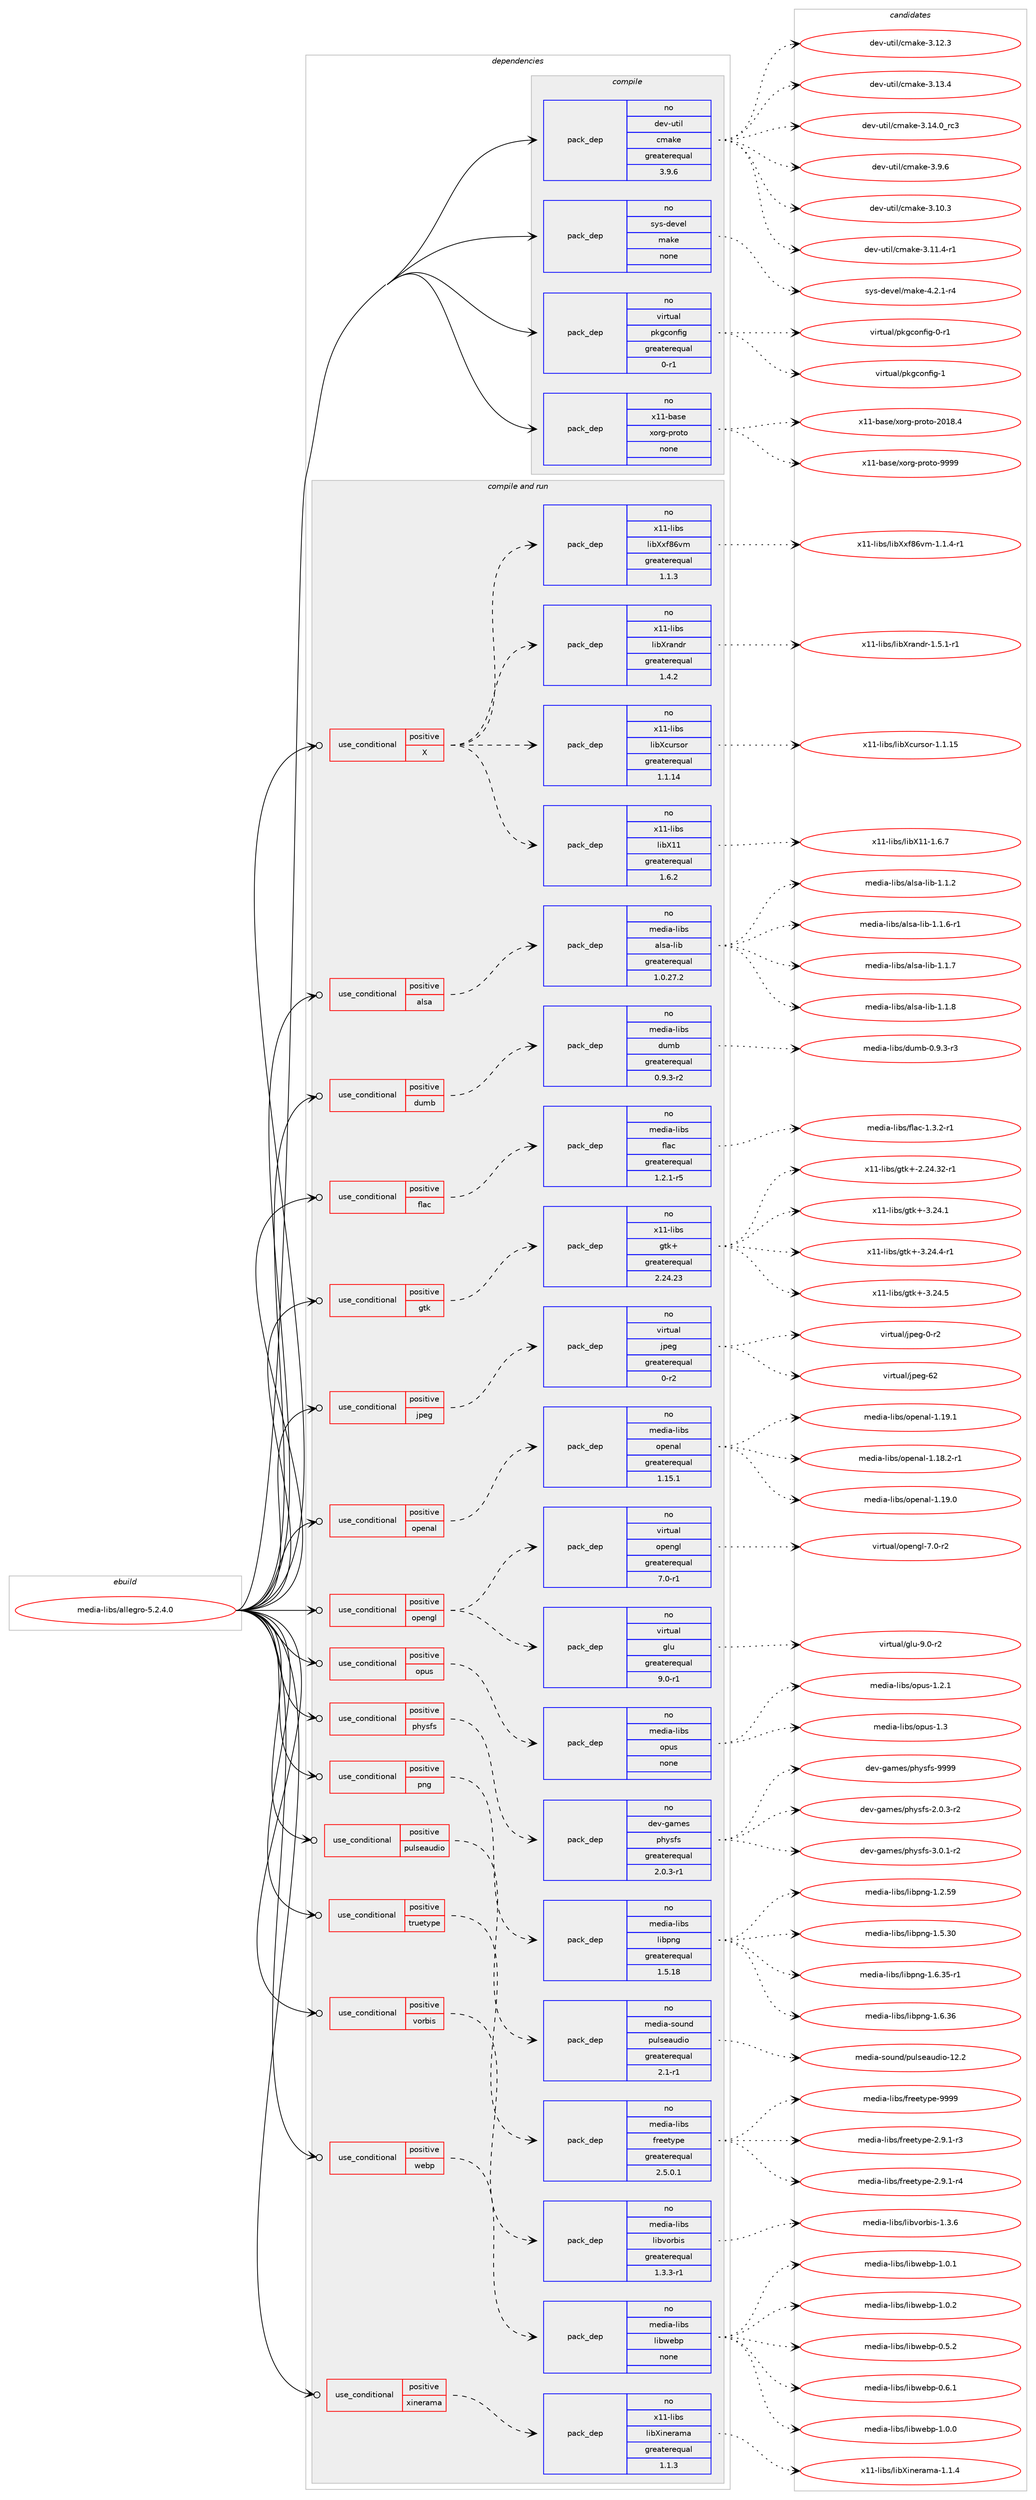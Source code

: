 digraph prolog {

# *************
# Graph options
# *************

newrank=true;
concentrate=true;
compound=true;
graph [rankdir=LR,fontname=Helvetica,fontsize=10,ranksep=1.5];#, ranksep=2.5, nodesep=0.2];
edge  [arrowhead=vee];
node  [fontname=Helvetica,fontsize=10];

# **********
# The ebuild
# **********

subgraph cluster_leftcol {
color=gray;
rank=same;
label=<<i>ebuild</i>>;
id [label="media-libs/allegro-5.2.4.0", color=red, width=4, href="../media-libs/allegro-5.2.4.0.svg"];
}

# ****************
# The dependencies
# ****************

subgraph cluster_midcol {
color=gray;
label=<<i>dependencies</i>>;
subgraph cluster_compile {
fillcolor="#eeeeee";
style=filled;
label=<<i>compile</i>>;
subgraph pack1149641 {
dependency1608743 [label=<<TABLE BORDER="0" CELLBORDER="1" CELLSPACING="0" CELLPADDING="4" WIDTH="220"><TR><TD ROWSPAN="6" CELLPADDING="30">pack_dep</TD></TR><TR><TD WIDTH="110">no</TD></TR><TR><TD>dev-util</TD></TR><TR><TD>cmake</TD></TR><TR><TD>greaterequal</TD></TR><TR><TD>3.9.6</TD></TR></TABLE>>, shape=none, color=blue];
}
id:e -> dependency1608743:w [weight=20,style="solid",arrowhead="vee"];
subgraph pack1149642 {
dependency1608744 [label=<<TABLE BORDER="0" CELLBORDER="1" CELLSPACING="0" CELLPADDING="4" WIDTH="220"><TR><TD ROWSPAN="6" CELLPADDING="30">pack_dep</TD></TR><TR><TD WIDTH="110">no</TD></TR><TR><TD>sys-devel</TD></TR><TR><TD>make</TD></TR><TR><TD>none</TD></TR><TR><TD></TD></TR></TABLE>>, shape=none, color=blue];
}
id:e -> dependency1608744:w [weight=20,style="solid",arrowhead="vee"];
subgraph pack1149643 {
dependency1608745 [label=<<TABLE BORDER="0" CELLBORDER="1" CELLSPACING="0" CELLPADDING="4" WIDTH="220"><TR><TD ROWSPAN="6" CELLPADDING="30">pack_dep</TD></TR><TR><TD WIDTH="110">no</TD></TR><TR><TD>virtual</TD></TR><TR><TD>pkgconfig</TD></TR><TR><TD>greaterequal</TD></TR><TR><TD>0-r1</TD></TR></TABLE>>, shape=none, color=blue];
}
id:e -> dependency1608745:w [weight=20,style="solid",arrowhead="vee"];
subgraph pack1149644 {
dependency1608746 [label=<<TABLE BORDER="0" CELLBORDER="1" CELLSPACING="0" CELLPADDING="4" WIDTH="220"><TR><TD ROWSPAN="6" CELLPADDING="30">pack_dep</TD></TR><TR><TD WIDTH="110">no</TD></TR><TR><TD>x11-base</TD></TR><TR><TD>xorg-proto</TD></TR><TR><TD>none</TD></TR><TR><TD></TD></TR></TABLE>>, shape=none, color=blue];
}
id:e -> dependency1608746:w [weight=20,style="solid",arrowhead="vee"];
}
subgraph cluster_compileandrun {
fillcolor="#eeeeee";
style=filled;
label=<<i>compile and run</i>>;
subgraph cond433450 {
dependency1608747 [label=<<TABLE BORDER="0" CELLBORDER="1" CELLSPACING="0" CELLPADDING="4"><TR><TD ROWSPAN="3" CELLPADDING="10">use_conditional</TD></TR><TR><TD>positive</TD></TR><TR><TD>X</TD></TR></TABLE>>, shape=none, color=red];
subgraph pack1149645 {
dependency1608748 [label=<<TABLE BORDER="0" CELLBORDER="1" CELLSPACING="0" CELLPADDING="4" WIDTH="220"><TR><TD ROWSPAN="6" CELLPADDING="30">pack_dep</TD></TR><TR><TD WIDTH="110">no</TD></TR><TR><TD>x11-libs</TD></TR><TR><TD>libX11</TD></TR><TR><TD>greaterequal</TD></TR><TR><TD>1.6.2</TD></TR></TABLE>>, shape=none, color=blue];
}
dependency1608747:e -> dependency1608748:w [weight=20,style="dashed",arrowhead="vee"];
subgraph pack1149646 {
dependency1608749 [label=<<TABLE BORDER="0" CELLBORDER="1" CELLSPACING="0" CELLPADDING="4" WIDTH="220"><TR><TD ROWSPAN="6" CELLPADDING="30">pack_dep</TD></TR><TR><TD WIDTH="110">no</TD></TR><TR><TD>x11-libs</TD></TR><TR><TD>libXcursor</TD></TR><TR><TD>greaterequal</TD></TR><TR><TD>1.1.14</TD></TR></TABLE>>, shape=none, color=blue];
}
dependency1608747:e -> dependency1608749:w [weight=20,style="dashed",arrowhead="vee"];
subgraph pack1149647 {
dependency1608750 [label=<<TABLE BORDER="0" CELLBORDER="1" CELLSPACING="0" CELLPADDING="4" WIDTH="220"><TR><TD ROWSPAN="6" CELLPADDING="30">pack_dep</TD></TR><TR><TD WIDTH="110">no</TD></TR><TR><TD>x11-libs</TD></TR><TR><TD>libXrandr</TD></TR><TR><TD>greaterequal</TD></TR><TR><TD>1.4.2</TD></TR></TABLE>>, shape=none, color=blue];
}
dependency1608747:e -> dependency1608750:w [weight=20,style="dashed",arrowhead="vee"];
subgraph pack1149648 {
dependency1608751 [label=<<TABLE BORDER="0" CELLBORDER="1" CELLSPACING="0" CELLPADDING="4" WIDTH="220"><TR><TD ROWSPAN="6" CELLPADDING="30">pack_dep</TD></TR><TR><TD WIDTH="110">no</TD></TR><TR><TD>x11-libs</TD></TR><TR><TD>libXxf86vm</TD></TR><TR><TD>greaterequal</TD></TR><TR><TD>1.1.3</TD></TR></TABLE>>, shape=none, color=blue];
}
dependency1608747:e -> dependency1608751:w [weight=20,style="dashed",arrowhead="vee"];
}
id:e -> dependency1608747:w [weight=20,style="solid",arrowhead="odotvee"];
subgraph cond433451 {
dependency1608752 [label=<<TABLE BORDER="0" CELLBORDER="1" CELLSPACING="0" CELLPADDING="4"><TR><TD ROWSPAN="3" CELLPADDING="10">use_conditional</TD></TR><TR><TD>positive</TD></TR><TR><TD>alsa</TD></TR></TABLE>>, shape=none, color=red];
subgraph pack1149649 {
dependency1608753 [label=<<TABLE BORDER="0" CELLBORDER="1" CELLSPACING="0" CELLPADDING="4" WIDTH="220"><TR><TD ROWSPAN="6" CELLPADDING="30">pack_dep</TD></TR><TR><TD WIDTH="110">no</TD></TR><TR><TD>media-libs</TD></TR><TR><TD>alsa-lib</TD></TR><TR><TD>greaterequal</TD></TR><TR><TD>1.0.27.2</TD></TR></TABLE>>, shape=none, color=blue];
}
dependency1608752:e -> dependency1608753:w [weight=20,style="dashed",arrowhead="vee"];
}
id:e -> dependency1608752:w [weight=20,style="solid",arrowhead="odotvee"];
subgraph cond433452 {
dependency1608754 [label=<<TABLE BORDER="0" CELLBORDER="1" CELLSPACING="0" CELLPADDING="4"><TR><TD ROWSPAN="3" CELLPADDING="10">use_conditional</TD></TR><TR><TD>positive</TD></TR><TR><TD>dumb</TD></TR></TABLE>>, shape=none, color=red];
subgraph pack1149650 {
dependency1608755 [label=<<TABLE BORDER="0" CELLBORDER="1" CELLSPACING="0" CELLPADDING="4" WIDTH="220"><TR><TD ROWSPAN="6" CELLPADDING="30">pack_dep</TD></TR><TR><TD WIDTH="110">no</TD></TR><TR><TD>media-libs</TD></TR><TR><TD>dumb</TD></TR><TR><TD>greaterequal</TD></TR><TR><TD>0.9.3-r2</TD></TR></TABLE>>, shape=none, color=blue];
}
dependency1608754:e -> dependency1608755:w [weight=20,style="dashed",arrowhead="vee"];
}
id:e -> dependency1608754:w [weight=20,style="solid",arrowhead="odotvee"];
subgraph cond433453 {
dependency1608756 [label=<<TABLE BORDER="0" CELLBORDER="1" CELLSPACING="0" CELLPADDING="4"><TR><TD ROWSPAN="3" CELLPADDING="10">use_conditional</TD></TR><TR><TD>positive</TD></TR><TR><TD>flac</TD></TR></TABLE>>, shape=none, color=red];
subgraph pack1149651 {
dependency1608757 [label=<<TABLE BORDER="0" CELLBORDER="1" CELLSPACING="0" CELLPADDING="4" WIDTH="220"><TR><TD ROWSPAN="6" CELLPADDING="30">pack_dep</TD></TR><TR><TD WIDTH="110">no</TD></TR><TR><TD>media-libs</TD></TR><TR><TD>flac</TD></TR><TR><TD>greaterequal</TD></TR><TR><TD>1.2.1-r5</TD></TR></TABLE>>, shape=none, color=blue];
}
dependency1608756:e -> dependency1608757:w [weight=20,style="dashed",arrowhead="vee"];
}
id:e -> dependency1608756:w [weight=20,style="solid",arrowhead="odotvee"];
subgraph cond433454 {
dependency1608758 [label=<<TABLE BORDER="0" CELLBORDER="1" CELLSPACING="0" CELLPADDING="4"><TR><TD ROWSPAN="3" CELLPADDING="10">use_conditional</TD></TR><TR><TD>positive</TD></TR><TR><TD>gtk</TD></TR></TABLE>>, shape=none, color=red];
subgraph pack1149652 {
dependency1608759 [label=<<TABLE BORDER="0" CELLBORDER="1" CELLSPACING="0" CELLPADDING="4" WIDTH="220"><TR><TD ROWSPAN="6" CELLPADDING="30">pack_dep</TD></TR><TR><TD WIDTH="110">no</TD></TR><TR><TD>x11-libs</TD></TR><TR><TD>gtk+</TD></TR><TR><TD>greaterequal</TD></TR><TR><TD>2.24.23</TD></TR></TABLE>>, shape=none, color=blue];
}
dependency1608758:e -> dependency1608759:w [weight=20,style="dashed",arrowhead="vee"];
}
id:e -> dependency1608758:w [weight=20,style="solid",arrowhead="odotvee"];
subgraph cond433455 {
dependency1608760 [label=<<TABLE BORDER="0" CELLBORDER="1" CELLSPACING="0" CELLPADDING="4"><TR><TD ROWSPAN="3" CELLPADDING="10">use_conditional</TD></TR><TR><TD>positive</TD></TR><TR><TD>jpeg</TD></TR></TABLE>>, shape=none, color=red];
subgraph pack1149653 {
dependency1608761 [label=<<TABLE BORDER="0" CELLBORDER="1" CELLSPACING="0" CELLPADDING="4" WIDTH="220"><TR><TD ROWSPAN="6" CELLPADDING="30">pack_dep</TD></TR><TR><TD WIDTH="110">no</TD></TR><TR><TD>virtual</TD></TR><TR><TD>jpeg</TD></TR><TR><TD>greaterequal</TD></TR><TR><TD>0-r2</TD></TR></TABLE>>, shape=none, color=blue];
}
dependency1608760:e -> dependency1608761:w [weight=20,style="dashed",arrowhead="vee"];
}
id:e -> dependency1608760:w [weight=20,style="solid",arrowhead="odotvee"];
subgraph cond433456 {
dependency1608762 [label=<<TABLE BORDER="0" CELLBORDER="1" CELLSPACING="0" CELLPADDING="4"><TR><TD ROWSPAN="3" CELLPADDING="10">use_conditional</TD></TR><TR><TD>positive</TD></TR><TR><TD>openal</TD></TR></TABLE>>, shape=none, color=red];
subgraph pack1149654 {
dependency1608763 [label=<<TABLE BORDER="0" CELLBORDER="1" CELLSPACING="0" CELLPADDING="4" WIDTH="220"><TR><TD ROWSPAN="6" CELLPADDING="30">pack_dep</TD></TR><TR><TD WIDTH="110">no</TD></TR><TR><TD>media-libs</TD></TR><TR><TD>openal</TD></TR><TR><TD>greaterequal</TD></TR><TR><TD>1.15.1</TD></TR></TABLE>>, shape=none, color=blue];
}
dependency1608762:e -> dependency1608763:w [weight=20,style="dashed",arrowhead="vee"];
}
id:e -> dependency1608762:w [weight=20,style="solid",arrowhead="odotvee"];
subgraph cond433457 {
dependency1608764 [label=<<TABLE BORDER="0" CELLBORDER="1" CELLSPACING="0" CELLPADDING="4"><TR><TD ROWSPAN="3" CELLPADDING="10">use_conditional</TD></TR><TR><TD>positive</TD></TR><TR><TD>opengl</TD></TR></TABLE>>, shape=none, color=red];
subgraph pack1149655 {
dependency1608765 [label=<<TABLE BORDER="0" CELLBORDER="1" CELLSPACING="0" CELLPADDING="4" WIDTH="220"><TR><TD ROWSPAN="6" CELLPADDING="30">pack_dep</TD></TR><TR><TD WIDTH="110">no</TD></TR><TR><TD>virtual</TD></TR><TR><TD>glu</TD></TR><TR><TD>greaterequal</TD></TR><TR><TD>9.0-r1</TD></TR></TABLE>>, shape=none, color=blue];
}
dependency1608764:e -> dependency1608765:w [weight=20,style="dashed",arrowhead="vee"];
subgraph pack1149656 {
dependency1608766 [label=<<TABLE BORDER="0" CELLBORDER="1" CELLSPACING="0" CELLPADDING="4" WIDTH="220"><TR><TD ROWSPAN="6" CELLPADDING="30">pack_dep</TD></TR><TR><TD WIDTH="110">no</TD></TR><TR><TD>virtual</TD></TR><TR><TD>opengl</TD></TR><TR><TD>greaterequal</TD></TR><TR><TD>7.0-r1</TD></TR></TABLE>>, shape=none, color=blue];
}
dependency1608764:e -> dependency1608766:w [weight=20,style="dashed",arrowhead="vee"];
}
id:e -> dependency1608764:w [weight=20,style="solid",arrowhead="odotvee"];
subgraph cond433458 {
dependency1608767 [label=<<TABLE BORDER="0" CELLBORDER="1" CELLSPACING="0" CELLPADDING="4"><TR><TD ROWSPAN="3" CELLPADDING="10">use_conditional</TD></TR><TR><TD>positive</TD></TR><TR><TD>opus</TD></TR></TABLE>>, shape=none, color=red];
subgraph pack1149657 {
dependency1608768 [label=<<TABLE BORDER="0" CELLBORDER="1" CELLSPACING="0" CELLPADDING="4" WIDTH="220"><TR><TD ROWSPAN="6" CELLPADDING="30">pack_dep</TD></TR><TR><TD WIDTH="110">no</TD></TR><TR><TD>media-libs</TD></TR><TR><TD>opus</TD></TR><TR><TD>none</TD></TR><TR><TD></TD></TR></TABLE>>, shape=none, color=blue];
}
dependency1608767:e -> dependency1608768:w [weight=20,style="dashed",arrowhead="vee"];
}
id:e -> dependency1608767:w [weight=20,style="solid",arrowhead="odotvee"];
subgraph cond433459 {
dependency1608769 [label=<<TABLE BORDER="0" CELLBORDER="1" CELLSPACING="0" CELLPADDING="4"><TR><TD ROWSPAN="3" CELLPADDING="10">use_conditional</TD></TR><TR><TD>positive</TD></TR><TR><TD>physfs</TD></TR></TABLE>>, shape=none, color=red];
subgraph pack1149658 {
dependency1608770 [label=<<TABLE BORDER="0" CELLBORDER="1" CELLSPACING="0" CELLPADDING="4" WIDTH="220"><TR><TD ROWSPAN="6" CELLPADDING="30">pack_dep</TD></TR><TR><TD WIDTH="110">no</TD></TR><TR><TD>dev-games</TD></TR><TR><TD>physfs</TD></TR><TR><TD>greaterequal</TD></TR><TR><TD>2.0.3-r1</TD></TR></TABLE>>, shape=none, color=blue];
}
dependency1608769:e -> dependency1608770:w [weight=20,style="dashed",arrowhead="vee"];
}
id:e -> dependency1608769:w [weight=20,style="solid",arrowhead="odotvee"];
subgraph cond433460 {
dependency1608771 [label=<<TABLE BORDER="0" CELLBORDER="1" CELLSPACING="0" CELLPADDING="4"><TR><TD ROWSPAN="3" CELLPADDING="10">use_conditional</TD></TR><TR><TD>positive</TD></TR><TR><TD>png</TD></TR></TABLE>>, shape=none, color=red];
subgraph pack1149659 {
dependency1608772 [label=<<TABLE BORDER="0" CELLBORDER="1" CELLSPACING="0" CELLPADDING="4" WIDTH="220"><TR><TD ROWSPAN="6" CELLPADDING="30">pack_dep</TD></TR><TR><TD WIDTH="110">no</TD></TR><TR><TD>media-libs</TD></TR><TR><TD>libpng</TD></TR><TR><TD>greaterequal</TD></TR><TR><TD>1.5.18</TD></TR></TABLE>>, shape=none, color=blue];
}
dependency1608771:e -> dependency1608772:w [weight=20,style="dashed",arrowhead="vee"];
}
id:e -> dependency1608771:w [weight=20,style="solid",arrowhead="odotvee"];
subgraph cond433461 {
dependency1608773 [label=<<TABLE BORDER="0" CELLBORDER="1" CELLSPACING="0" CELLPADDING="4"><TR><TD ROWSPAN="3" CELLPADDING="10">use_conditional</TD></TR><TR><TD>positive</TD></TR><TR><TD>pulseaudio</TD></TR></TABLE>>, shape=none, color=red];
subgraph pack1149660 {
dependency1608774 [label=<<TABLE BORDER="0" CELLBORDER="1" CELLSPACING="0" CELLPADDING="4" WIDTH="220"><TR><TD ROWSPAN="6" CELLPADDING="30">pack_dep</TD></TR><TR><TD WIDTH="110">no</TD></TR><TR><TD>media-sound</TD></TR><TR><TD>pulseaudio</TD></TR><TR><TD>greaterequal</TD></TR><TR><TD>2.1-r1</TD></TR></TABLE>>, shape=none, color=blue];
}
dependency1608773:e -> dependency1608774:w [weight=20,style="dashed",arrowhead="vee"];
}
id:e -> dependency1608773:w [weight=20,style="solid",arrowhead="odotvee"];
subgraph cond433462 {
dependency1608775 [label=<<TABLE BORDER="0" CELLBORDER="1" CELLSPACING="0" CELLPADDING="4"><TR><TD ROWSPAN="3" CELLPADDING="10">use_conditional</TD></TR><TR><TD>positive</TD></TR><TR><TD>truetype</TD></TR></TABLE>>, shape=none, color=red];
subgraph pack1149661 {
dependency1608776 [label=<<TABLE BORDER="0" CELLBORDER="1" CELLSPACING="0" CELLPADDING="4" WIDTH="220"><TR><TD ROWSPAN="6" CELLPADDING="30">pack_dep</TD></TR><TR><TD WIDTH="110">no</TD></TR><TR><TD>media-libs</TD></TR><TR><TD>freetype</TD></TR><TR><TD>greaterequal</TD></TR><TR><TD>2.5.0.1</TD></TR></TABLE>>, shape=none, color=blue];
}
dependency1608775:e -> dependency1608776:w [weight=20,style="dashed",arrowhead="vee"];
}
id:e -> dependency1608775:w [weight=20,style="solid",arrowhead="odotvee"];
subgraph cond433463 {
dependency1608777 [label=<<TABLE BORDER="0" CELLBORDER="1" CELLSPACING="0" CELLPADDING="4"><TR><TD ROWSPAN="3" CELLPADDING="10">use_conditional</TD></TR><TR><TD>positive</TD></TR><TR><TD>vorbis</TD></TR></TABLE>>, shape=none, color=red];
subgraph pack1149662 {
dependency1608778 [label=<<TABLE BORDER="0" CELLBORDER="1" CELLSPACING="0" CELLPADDING="4" WIDTH="220"><TR><TD ROWSPAN="6" CELLPADDING="30">pack_dep</TD></TR><TR><TD WIDTH="110">no</TD></TR><TR><TD>media-libs</TD></TR><TR><TD>libvorbis</TD></TR><TR><TD>greaterequal</TD></TR><TR><TD>1.3.3-r1</TD></TR></TABLE>>, shape=none, color=blue];
}
dependency1608777:e -> dependency1608778:w [weight=20,style="dashed",arrowhead="vee"];
}
id:e -> dependency1608777:w [weight=20,style="solid",arrowhead="odotvee"];
subgraph cond433464 {
dependency1608779 [label=<<TABLE BORDER="0" CELLBORDER="1" CELLSPACING="0" CELLPADDING="4"><TR><TD ROWSPAN="3" CELLPADDING="10">use_conditional</TD></TR><TR><TD>positive</TD></TR><TR><TD>webp</TD></TR></TABLE>>, shape=none, color=red];
subgraph pack1149663 {
dependency1608780 [label=<<TABLE BORDER="0" CELLBORDER="1" CELLSPACING="0" CELLPADDING="4" WIDTH="220"><TR><TD ROWSPAN="6" CELLPADDING="30">pack_dep</TD></TR><TR><TD WIDTH="110">no</TD></TR><TR><TD>media-libs</TD></TR><TR><TD>libwebp</TD></TR><TR><TD>none</TD></TR><TR><TD></TD></TR></TABLE>>, shape=none, color=blue];
}
dependency1608779:e -> dependency1608780:w [weight=20,style="dashed",arrowhead="vee"];
}
id:e -> dependency1608779:w [weight=20,style="solid",arrowhead="odotvee"];
subgraph cond433465 {
dependency1608781 [label=<<TABLE BORDER="0" CELLBORDER="1" CELLSPACING="0" CELLPADDING="4"><TR><TD ROWSPAN="3" CELLPADDING="10">use_conditional</TD></TR><TR><TD>positive</TD></TR><TR><TD>xinerama</TD></TR></TABLE>>, shape=none, color=red];
subgraph pack1149664 {
dependency1608782 [label=<<TABLE BORDER="0" CELLBORDER="1" CELLSPACING="0" CELLPADDING="4" WIDTH="220"><TR><TD ROWSPAN="6" CELLPADDING="30">pack_dep</TD></TR><TR><TD WIDTH="110">no</TD></TR><TR><TD>x11-libs</TD></TR><TR><TD>libXinerama</TD></TR><TR><TD>greaterequal</TD></TR><TR><TD>1.1.3</TD></TR></TABLE>>, shape=none, color=blue];
}
dependency1608781:e -> dependency1608782:w [weight=20,style="dashed",arrowhead="vee"];
}
id:e -> dependency1608781:w [weight=20,style="solid",arrowhead="odotvee"];
}
subgraph cluster_run {
fillcolor="#eeeeee";
style=filled;
label=<<i>run</i>>;
}
}

# **************
# The candidates
# **************

subgraph cluster_choices {
rank=same;
color=gray;
label=<<i>candidates</i>>;

subgraph choice1149641 {
color=black;
nodesep=1;
choice1001011184511711610510847991099710710145514649484651 [label="dev-util/cmake-3.10.3", color=red, width=4,href="../dev-util/cmake-3.10.3.svg"];
choice10010111845117116105108479910997107101455146494946524511449 [label="dev-util/cmake-3.11.4-r1", color=red, width=4,href="../dev-util/cmake-3.11.4-r1.svg"];
choice1001011184511711610510847991099710710145514649504651 [label="dev-util/cmake-3.12.3", color=red, width=4,href="../dev-util/cmake-3.12.3.svg"];
choice1001011184511711610510847991099710710145514649514652 [label="dev-util/cmake-3.13.4", color=red, width=4,href="../dev-util/cmake-3.13.4.svg"];
choice1001011184511711610510847991099710710145514649524648951149951 [label="dev-util/cmake-3.14.0_rc3", color=red, width=4,href="../dev-util/cmake-3.14.0_rc3.svg"];
choice10010111845117116105108479910997107101455146574654 [label="dev-util/cmake-3.9.6", color=red, width=4,href="../dev-util/cmake-3.9.6.svg"];
dependency1608743:e -> choice1001011184511711610510847991099710710145514649484651:w [style=dotted,weight="100"];
dependency1608743:e -> choice10010111845117116105108479910997107101455146494946524511449:w [style=dotted,weight="100"];
dependency1608743:e -> choice1001011184511711610510847991099710710145514649504651:w [style=dotted,weight="100"];
dependency1608743:e -> choice1001011184511711610510847991099710710145514649514652:w [style=dotted,weight="100"];
dependency1608743:e -> choice1001011184511711610510847991099710710145514649524648951149951:w [style=dotted,weight="100"];
dependency1608743:e -> choice10010111845117116105108479910997107101455146574654:w [style=dotted,weight="100"];
}
subgraph choice1149642 {
color=black;
nodesep=1;
choice1151211154510010111810110847109971071014552465046494511452 [label="sys-devel/make-4.2.1-r4", color=red, width=4,href="../sys-devel/make-4.2.1-r4.svg"];
dependency1608744:e -> choice1151211154510010111810110847109971071014552465046494511452:w [style=dotted,weight="100"];
}
subgraph choice1149643 {
color=black;
nodesep=1;
choice11810511411611797108471121071039911111010210510345484511449 [label="virtual/pkgconfig-0-r1", color=red, width=4,href="../virtual/pkgconfig-0-r1.svg"];
choice1181051141161179710847112107103991111101021051034549 [label="virtual/pkgconfig-1", color=red, width=4,href="../virtual/pkgconfig-1.svg"];
dependency1608745:e -> choice11810511411611797108471121071039911111010210510345484511449:w [style=dotted,weight="100"];
dependency1608745:e -> choice1181051141161179710847112107103991111101021051034549:w [style=dotted,weight="100"];
}
subgraph choice1149644 {
color=black;
nodesep=1;
choice1204949459897115101471201111141034511211411111611145504849564652 [label="x11-base/xorg-proto-2018.4", color=red, width=4,href="../x11-base/xorg-proto-2018.4.svg"];
choice120494945989711510147120111114103451121141111161114557575757 [label="x11-base/xorg-proto-9999", color=red, width=4,href="../x11-base/xorg-proto-9999.svg"];
dependency1608746:e -> choice1204949459897115101471201111141034511211411111611145504849564652:w [style=dotted,weight="100"];
dependency1608746:e -> choice120494945989711510147120111114103451121141111161114557575757:w [style=dotted,weight="100"];
}
subgraph choice1149645 {
color=black;
nodesep=1;
choice120494945108105981154710810598884949454946544655 [label="x11-libs/libX11-1.6.7", color=red, width=4,href="../x11-libs/libX11-1.6.7.svg"];
dependency1608748:e -> choice120494945108105981154710810598884949454946544655:w [style=dotted,weight="100"];
}
subgraph choice1149646 {
color=black;
nodesep=1;
choice120494945108105981154710810598889911711411511111445494649464953 [label="x11-libs/libXcursor-1.1.15", color=red, width=4,href="../x11-libs/libXcursor-1.1.15.svg"];
dependency1608749:e -> choice120494945108105981154710810598889911711411511111445494649464953:w [style=dotted,weight="100"];
}
subgraph choice1149647 {
color=black;
nodesep=1;
choice12049494510810598115471081059888114971101001144549465346494511449 [label="x11-libs/libXrandr-1.5.1-r1", color=red, width=4,href="../x11-libs/libXrandr-1.5.1-r1.svg"];
dependency1608750:e -> choice12049494510810598115471081059888114971101001144549465346494511449:w [style=dotted,weight="100"];
}
subgraph choice1149648 {
color=black;
nodesep=1;
choice1204949451081059811547108105988812010256541181094549464946524511449 [label="x11-libs/libXxf86vm-1.1.4-r1", color=red, width=4,href="../x11-libs/libXxf86vm-1.1.4-r1.svg"];
dependency1608751:e -> choice1204949451081059811547108105988812010256541181094549464946524511449:w [style=dotted,weight="100"];
}
subgraph choice1149649 {
color=black;
nodesep=1;
choice1091011001059745108105981154797108115974510810598454946494650 [label="media-libs/alsa-lib-1.1.2", color=red, width=4,href="../media-libs/alsa-lib-1.1.2.svg"];
choice10910110010597451081059811547971081159745108105984549464946544511449 [label="media-libs/alsa-lib-1.1.6-r1", color=red, width=4,href="../media-libs/alsa-lib-1.1.6-r1.svg"];
choice1091011001059745108105981154797108115974510810598454946494655 [label="media-libs/alsa-lib-1.1.7", color=red, width=4,href="../media-libs/alsa-lib-1.1.7.svg"];
choice1091011001059745108105981154797108115974510810598454946494656 [label="media-libs/alsa-lib-1.1.8", color=red, width=4,href="../media-libs/alsa-lib-1.1.8.svg"];
dependency1608753:e -> choice1091011001059745108105981154797108115974510810598454946494650:w [style=dotted,weight="100"];
dependency1608753:e -> choice10910110010597451081059811547971081159745108105984549464946544511449:w [style=dotted,weight="100"];
dependency1608753:e -> choice1091011001059745108105981154797108115974510810598454946494655:w [style=dotted,weight="100"];
dependency1608753:e -> choice1091011001059745108105981154797108115974510810598454946494656:w [style=dotted,weight="100"];
}
subgraph choice1149650 {
color=black;
nodesep=1;
choice10910110010597451081059811547100117109984548465746514511451 [label="media-libs/dumb-0.9.3-r3", color=red, width=4,href="../media-libs/dumb-0.9.3-r3.svg"];
dependency1608755:e -> choice10910110010597451081059811547100117109984548465746514511451:w [style=dotted,weight="100"];
}
subgraph choice1149651 {
color=black;
nodesep=1;
choice1091011001059745108105981154710210897994549465146504511449 [label="media-libs/flac-1.3.2-r1", color=red, width=4,href="../media-libs/flac-1.3.2-r1.svg"];
dependency1608757:e -> choice1091011001059745108105981154710210897994549465146504511449:w [style=dotted,weight="100"];
}
subgraph choice1149652 {
color=black;
nodesep=1;
choice12049494510810598115471031161074345504650524651504511449 [label="x11-libs/gtk+-2.24.32-r1", color=red, width=4,href="../x11-libs/gtk+-2.24.32-r1.svg"];
choice12049494510810598115471031161074345514650524649 [label="x11-libs/gtk+-3.24.1", color=red, width=4,href="../x11-libs/gtk+-3.24.1.svg"];
choice120494945108105981154710311610743455146505246524511449 [label="x11-libs/gtk+-3.24.4-r1", color=red, width=4,href="../x11-libs/gtk+-3.24.4-r1.svg"];
choice12049494510810598115471031161074345514650524653 [label="x11-libs/gtk+-3.24.5", color=red, width=4,href="../x11-libs/gtk+-3.24.5.svg"];
dependency1608759:e -> choice12049494510810598115471031161074345504650524651504511449:w [style=dotted,weight="100"];
dependency1608759:e -> choice12049494510810598115471031161074345514650524649:w [style=dotted,weight="100"];
dependency1608759:e -> choice120494945108105981154710311610743455146505246524511449:w [style=dotted,weight="100"];
dependency1608759:e -> choice12049494510810598115471031161074345514650524653:w [style=dotted,weight="100"];
}
subgraph choice1149653 {
color=black;
nodesep=1;
choice118105114116117971084710611210110345484511450 [label="virtual/jpeg-0-r2", color=red, width=4,href="../virtual/jpeg-0-r2.svg"];
choice1181051141161179710847106112101103455450 [label="virtual/jpeg-62", color=red, width=4,href="../virtual/jpeg-62.svg"];
dependency1608761:e -> choice118105114116117971084710611210110345484511450:w [style=dotted,weight="100"];
dependency1608761:e -> choice1181051141161179710847106112101103455450:w [style=dotted,weight="100"];
}
subgraph choice1149654 {
color=black;
nodesep=1;
choice1091011001059745108105981154711111210111097108454946495646504511449 [label="media-libs/openal-1.18.2-r1", color=red, width=4,href="../media-libs/openal-1.18.2-r1.svg"];
choice109101100105974510810598115471111121011109710845494649574648 [label="media-libs/openal-1.19.0", color=red, width=4,href="../media-libs/openal-1.19.0.svg"];
choice109101100105974510810598115471111121011109710845494649574649 [label="media-libs/openal-1.19.1", color=red, width=4,href="../media-libs/openal-1.19.1.svg"];
dependency1608763:e -> choice1091011001059745108105981154711111210111097108454946495646504511449:w [style=dotted,weight="100"];
dependency1608763:e -> choice109101100105974510810598115471111121011109710845494649574648:w [style=dotted,weight="100"];
dependency1608763:e -> choice109101100105974510810598115471111121011109710845494649574649:w [style=dotted,weight="100"];
}
subgraph choice1149655 {
color=black;
nodesep=1;
choice1181051141161179710847103108117455746484511450 [label="virtual/glu-9.0-r2", color=red, width=4,href="../virtual/glu-9.0-r2.svg"];
dependency1608765:e -> choice1181051141161179710847103108117455746484511450:w [style=dotted,weight="100"];
}
subgraph choice1149656 {
color=black;
nodesep=1;
choice1181051141161179710847111112101110103108455546484511450 [label="virtual/opengl-7.0-r2", color=red, width=4,href="../virtual/opengl-7.0-r2.svg"];
dependency1608766:e -> choice1181051141161179710847111112101110103108455546484511450:w [style=dotted,weight="100"];
}
subgraph choice1149657 {
color=black;
nodesep=1;
choice10910110010597451081059811547111112117115454946504649 [label="media-libs/opus-1.2.1", color=red, width=4,href="../media-libs/opus-1.2.1.svg"];
choice1091011001059745108105981154711111211711545494651 [label="media-libs/opus-1.3", color=red, width=4,href="../media-libs/opus-1.3.svg"];
dependency1608768:e -> choice10910110010597451081059811547111112117115454946504649:w [style=dotted,weight="100"];
dependency1608768:e -> choice1091011001059745108105981154711111211711545494651:w [style=dotted,weight="100"];
}
subgraph choice1149658 {
color=black;
nodesep=1;
choice1001011184510397109101115471121041211151021154550464846514511450 [label="dev-games/physfs-2.0.3-r2", color=red, width=4,href="../dev-games/physfs-2.0.3-r2.svg"];
choice1001011184510397109101115471121041211151021154551464846494511450 [label="dev-games/physfs-3.0.1-r2", color=red, width=4,href="../dev-games/physfs-3.0.1-r2.svg"];
choice1001011184510397109101115471121041211151021154557575757 [label="dev-games/physfs-9999", color=red, width=4,href="../dev-games/physfs-9999.svg"];
dependency1608770:e -> choice1001011184510397109101115471121041211151021154550464846514511450:w [style=dotted,weight="100"];
dependency1608770:e -> choice1001011184510397109101115471121041211151021154551464846494511450:w [style=dotted,weight="100"];
dependency1608770:e -> choice1001011184510397109101115471121041211151021154557575757:w [style=dotted,weight="100"];
}
subgraph choice1149659 {
color=black;
nodesep=1;
choice109101100105974510810598115471081059811211010345494650465357 [label="media-libs/libpng-1.2.59", color=red, width=4,href="../media-libs/libpng-1.2.59.svg"];
choice109101100105974510810598115471081059811211010345494653465148 [label="media-libs/libpng-1.5.30", color=red, width=4,href="../media-libs/libpng-1.5.30.svg"];
choice1091011001059745108105981154710810598112110103454946544651534511449 [label="media-libs/libpng-1.6.35-r1", color=red, width=4,href="../media-libs/libpng-1.6.35-r1.svg"];
choice109101100105974510810598115471081059811211010345494654465154 [label="media-libs/libpng-1.6.36", color=red, width=4,href="../media-libs/libpng-1.6.36.svg"];
dependency1608772:e -> choice109101100105974510810598115471081059811211010345494650465357:w [style=dotted,weight="100"];
dependency1608772:e -> choice109101100105974510810598115471081059811211010345494653465148:w [style=dotted,weight="100"];
dependency1608772:e -> choice1091011001059745108105981154710810598112110103454946544651534511449:w [style=dotted,weight="100"];
dependency1608772:e -> choice109101100105974510810598115471081059811211010345494654465154:w [style=dotted,weight="100"];
}
subgraph choice1149660 {
color=black;
nodesep=1;
choice109101100105974511511111711010047112117108115101971171001051114549504650 [label="media-sound/pulseaudio-12.2", color=red, width=4,href="../media-sound/pulseaudio-12.2.svg"];
dependency1608774:e -> choice109101100105974511511111711010047112117108115101971171001051114549504650:w [style=dotted,weight="100"];
}
subgraph choice1149661 {
color=black;
nodesep=1;
choice109101100105974510810598115471021141011011161211121014550465746494511451 [label="media-libs/freetype-2.9.1-r3", color=red, width=4,href="../media-libs/freetype-2.9.1-r3.svg"];
choice109101100105974510810598115471021141011011161211121014550465746494511452 [label="media-libs/freetype-2.9.1-r4", color=red, width=4,href="../media-libs/freetype-2.9.1-r4.svg"];
choice109101100105974510810598115471021141011011161211121014557575757 [label="media-libs/freetype-9999", color=red, width=4,href="../media-libs/freetype-9999.svg"];
dependency1608776:e -> choice109101100105974510810598115471021141011011161211121014550465746494511451:w [style=dotted,weight="100"];
dependency1608776:e -> choice109101100105974510810598115471021141011011161211121014550465746494511452:w [style=dotted,weight="100"];
dependency1608776:e -> choice109101100105974510810598115471021141011011161211121014557575757:w [style=dotted,weight="100"];
}
subgraph choice1149662 {
color=black;
nodesep=1;
choice109101100105974510810598115471081059811811111498105115454946514654 [label="media-libs/libvorbis-1.3.6", color=red, width=4,href="../media-libs/libvorbis-1.3.6.svg"];
dependency1608778:e -> choice109101100105974510810598115471081059811811111498105115454946514654:w [style=dotted,weight="100"];
}
subgraph choice1149663 {
color=black;
nodesep=1;
choice109101100105974510810598115471081059811910198112454846534650 [label="media-libs/libwebp-0.5.2", color=red, width=4,href="../media-libs/libwebp-0.5.2.svg"];
choice109101100105974510810598115471081059811910198112454846544649 [label="media-libs/libwebp-0.6.1", color=red, width=4,href="../media-libs/libwebp-0.6.1.svg"];
choice109101100105974510810598115471081059811910198112454946484648 [label="media-libs/libwebp-1.0.0", color=red, width=4,href="../media-libs/libwebp-1.0.0.svg"];
choice109101100105974510810598115471081059811910198112454946484649 [label="media-libs/libwebp-1.0.1", color=red, width=4,href="../media-libs/libwebp-1.0.1.svg"];
choice109101100105974510810598115471081059811910198112454946484650 [label="media-libs/libwebp-1.0.2", color=red, width=4,href="../media-libs/libwebp-1.0.2.svg"];
dependency1608780:e -> choice109101100105974510810598115471081059811910198112454846534650:w [style=dotted,weight="100"];
dependency1608780:e -> choice109101100105974510810598115471081059811910198112454846544649:w [style=dotted,weight="100"];
dependency1608780:e -> choice109101100105974510810598115471081059811910198112454946484648:w [style=dotted,weight="100"];
dependency1608780:e -> choice109101100105974510810598115471081059811910198112454946484649:w [style=dotted,weight="100"];
dependency1608780:e -> choice109101100105974510810598115471081059811910198112454946484650:w [style=dotted,weight="100"];
}
subgraph choice1149664 {
color=black;
nodesep=1;
choice120494945108105981154710810598881051101011149710997454946494652 [label="x11-libs/libXinerama-1.1.4", color=red, width=4,href="../x11-libs/libXinerama-1.1.4.svg"];
dependency1608782:e -> choice120494945108105981154710810598881051101011149710997454946494652:w [style=dotted,weight="100"];
}
}

}
